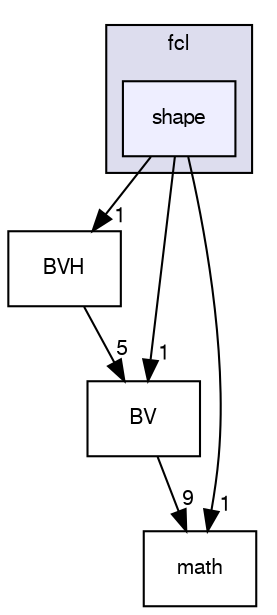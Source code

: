 digraph "shape" {
  compound=true
  node [ fontsize="10", fontname="FreeSans"];
  edge [ labelfontsize="10", labelfontname="FreeSans"];
  subgraph clusterdir_20fa1abcad33804f5539e29af8f8ee4c {
    graph [ bgcolor="#ddddee", pencolor="black", label="fcl" fontname="FreeSans", fontsize="10", URL="dir_20fa1abcad33804f5539e29af8f8ee4c.html"]
  dir_f9a2c31520f97314aafbcec6d5f7e1ab [shape=box, label="shape", style="filled", fillcolor="#eeeeff", pencolor="black", URL="dir_f9a2c31520f97314aafbcec6d5f7e1ab.html"];
  }
  dir_d23a593dd98e2eeb49dc67ae1d8955d7 [shape=box label="BVH" URL="dir_d23a593dd98e2eeb49dc67ae1d8955d7.html"];
  dir_2a3bc160f6192db30de205e670b0a725 [shape=box label="math" URL="dir_2a3bc160f6192db30de205e670b0a725.html"];
  dir_e45952f7c7fe250496424f0605a41daa [shape=box label="BV" URL="dir_e45952f7c7fe250496424f0605a41daa.html"];
  dir_d23a593dd98e2eeb49dc67ae1d8955d7->dir_e45952f7c7fe250496424f0605a41daa [headlabel="5", labeldistance=1.5 headhref="dir_000005_000003.html"];
  dir_e45952f7c7fe250496424f0605a41daa->dir_2a3bc160f6192db30de205e670b0a725 [headlabel="9", labeldistance=1.5 headhref="dir_000003_000014.html"];
  dir_f9a2c31520f97314aafbcec6d5f7e1ab->dir_d23a593dd98e2eeb49dc67ae1d8955d7 [headlabel="1", labeldistance=1.5 headhref="dir_000009_000005.html"];
  dir_f9a2c31520f97314aafbcec6d5f7e1ab->dir_2a3bc160f6192db30de205e670b0a725 [headlabel="1", labeldistance=1.5 headhref="dir_000009_000014.html"];
  dir_f9a2c31520f97314aafbcec6d5f7e1ab->dir_e45952f7c7fe250496424f0605a41daa [headlabel="1", labeldistance=1.5 headhref="dir_000009_000003.html"];
}
